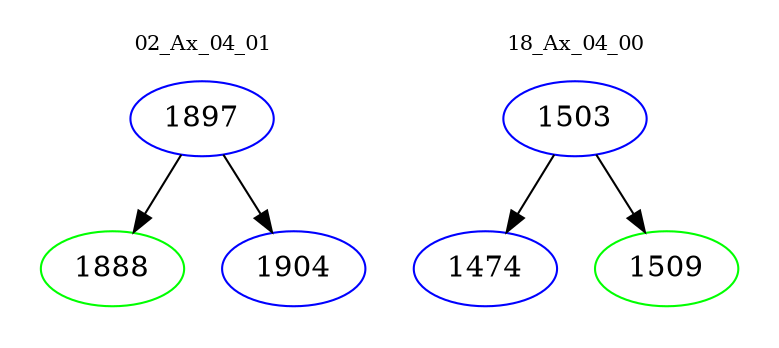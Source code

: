 digraph{
subgraph cluster_0 {
color = white
label = "02_Ax_04_01";
fontsize=10;
T0_1897 [label="1897", color="blue"]
T0_1897 -> T0_1888 [color="black"]
T0_1888 [label="1888", color="green"]
T0_1897 -> T0_1904 [color="black"]
T0_1904 [label="1904", color="blue"]
}
subgraph cluster_1 {
color = white
label = "18_Ax_04_00";
fontsize=10;
T1_1503 [label="1503", color="blue"]
T1_1503 -> T1_1474 [color="black"]
T1_1474 [label="1474", color="blue"]
T1_1503 -> T1_1509 [color="black"]
T1_1509 [label="1509", color="green"]
}
}
